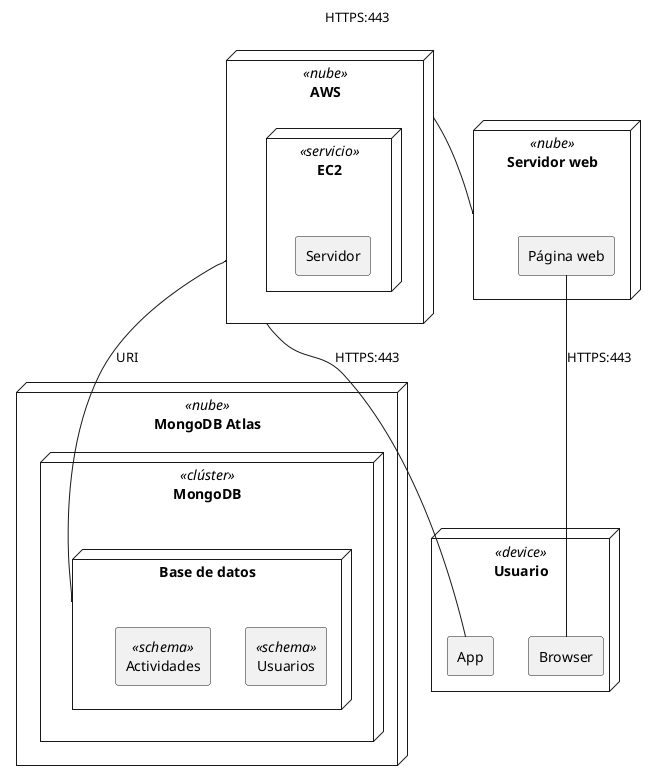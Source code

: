 @startuml

node “Servidor web” <<nube>> {
  rectangle “Página web"
}

node AWS <<nube>> {
    node “EC2” <<servicio>> as EC2 {
        rectangle “Servidor"
    } 
}

node “MongoDB Atlas"<<nube>> {
  node MongoDB <<clúster>> {
    node “Base de datos"{
      rectangle Usuarios <<schema>> 
     rectangle Actividades <<schema>>
     }
  }
}

node “Usuario” <<device>> {
  rectangle Browser
  rectangle App
}

AWS -down- “Base de datos” : “URI"
AWS -right- “Servidor web” : “HTTPS:443"
"Página web” -down- Browser : “HTTPS:443"
AWS -down- App : “HTTPS:443"

@enduml